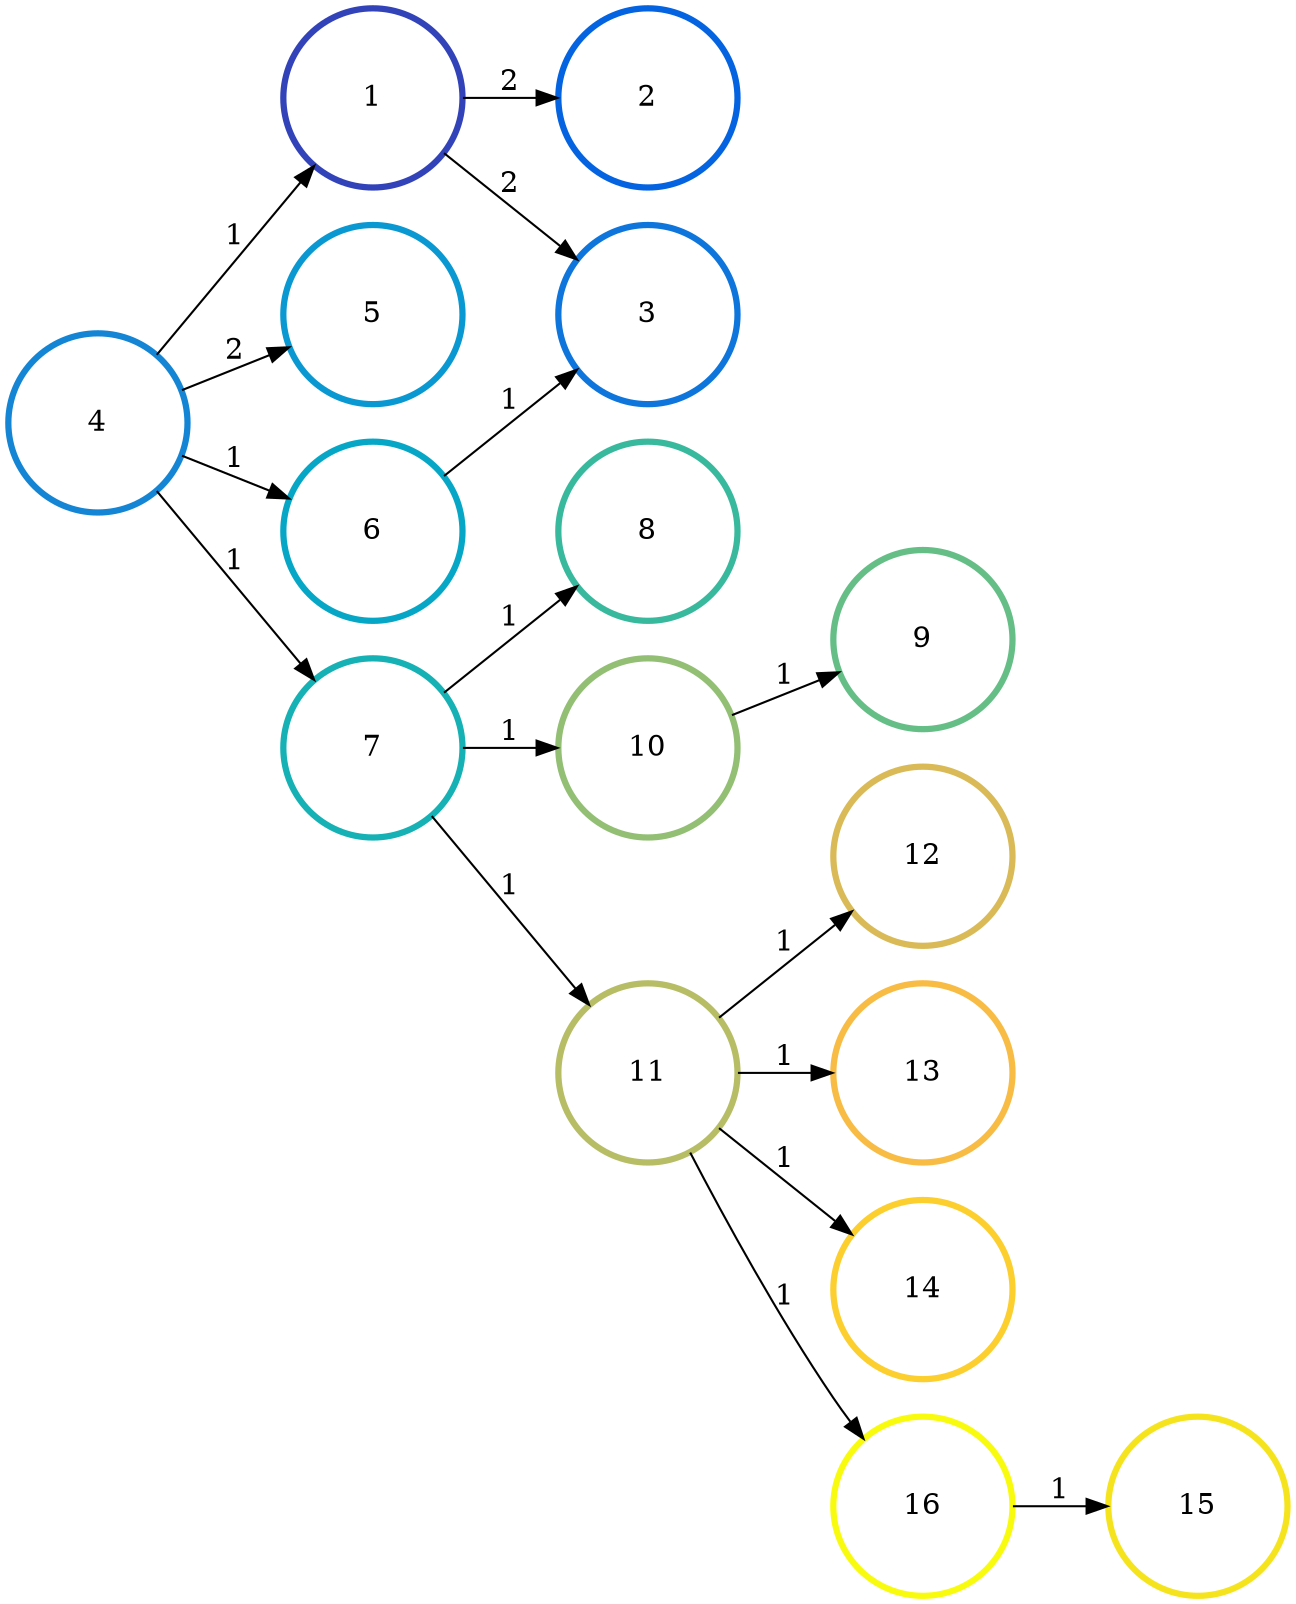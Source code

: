 digraph N {
	overlap="false"
	rankdir="LR"
	0 [label="1",width=1.2,height=1.2,style="",penwidth=3,color="#3243BA"]
	1 [label="2",width=1.2,height=1.2,style="",penwidth=3,color="#0363E1"]
	2 [label="3",width=1.2,height=1.2,style="",penwidth=3,color="#0D75DC"]
	3 [label="4",width=1.2,height=1.2,style="",penwidth=3,color="#1485D4"]
	4 [label="5",width=1.2,height=1.2,style="",penwidth=3,color="#0998D1"]
	5 [label="6",width=1.2,height=1.2,style="",penwidth=3,color="#06A7C6"]
	6 [label="7",width=1.2,height=1.2,style="",penwidth=3,color="#15B1B4"]
	7 [label="8",width=1.2,height=1.2,style="",penwidth=3,color="#38B99E"]
	8 [label="9",width=1.2,height=1.2,style="",penwidth=3,color="#65BE86"]
	9 [label="10",width=1.2,height=1.2,style="",penwidth=3,color="#92BF73"]
	10 [label="11",width=1.2,height=1.2,style="",penwidth=3,color="#B7BD64"]
	11 [label="12",width=1.2,height=1.2,style="",penwidth=3,color="#D9BA56"]
	12 [label="13",width=1.2,height=1.2,style="",penwidth=3,color="#F8BB44"]
	13 [label="14",width=1.2,height=1.2,style="",penwidth=3,color="#FCCE2E"]
	14 [label="15",width=1.2,height=1.2,style="",penwidth=3,color="#F5E41D"]
	15 [label="16",width=1.2,height=1.2,style="",penwidth=3,color="#F9FB0E"]
	0 -> 1 [penwidth=1,color=black,label="2"]
	0 -> 2 [penwidth=1,color=black,label="2"]
	3 -> 0 [penwidth=1,color=black,label="1"]
	3 -> 4 [penwidth=1,color=black,label="2"]
	3 -> 5 [penwidth=1,color=black,label="1"]
	3 -> 6 [penwidth=1,color=black,label="1"]
	5 -> 2 [penwidth=1,color=black,label="1"]
	6 -> 7 [penwidth=1,color=black,label="1"]
	6 -> 9 [penwidth=1,color=black,label="1"]
	6 -> 10 [penwidth=1,color=black,label="1"]
	9 -> 8 [penwidth=1,color=black,label="1"]
	10 -> 11 [penwidth=1,color=black,label="1"]
	10 -> 12 [penwidth=1,color=black,label="1"]
	10 -> 13 [penwidth=1,color=black,label="1"]
	10 -> 15 [penwidth=1,color=black,label="1"]
	15 -> 14 [penwidth=1,color=black,label="1"]
}
